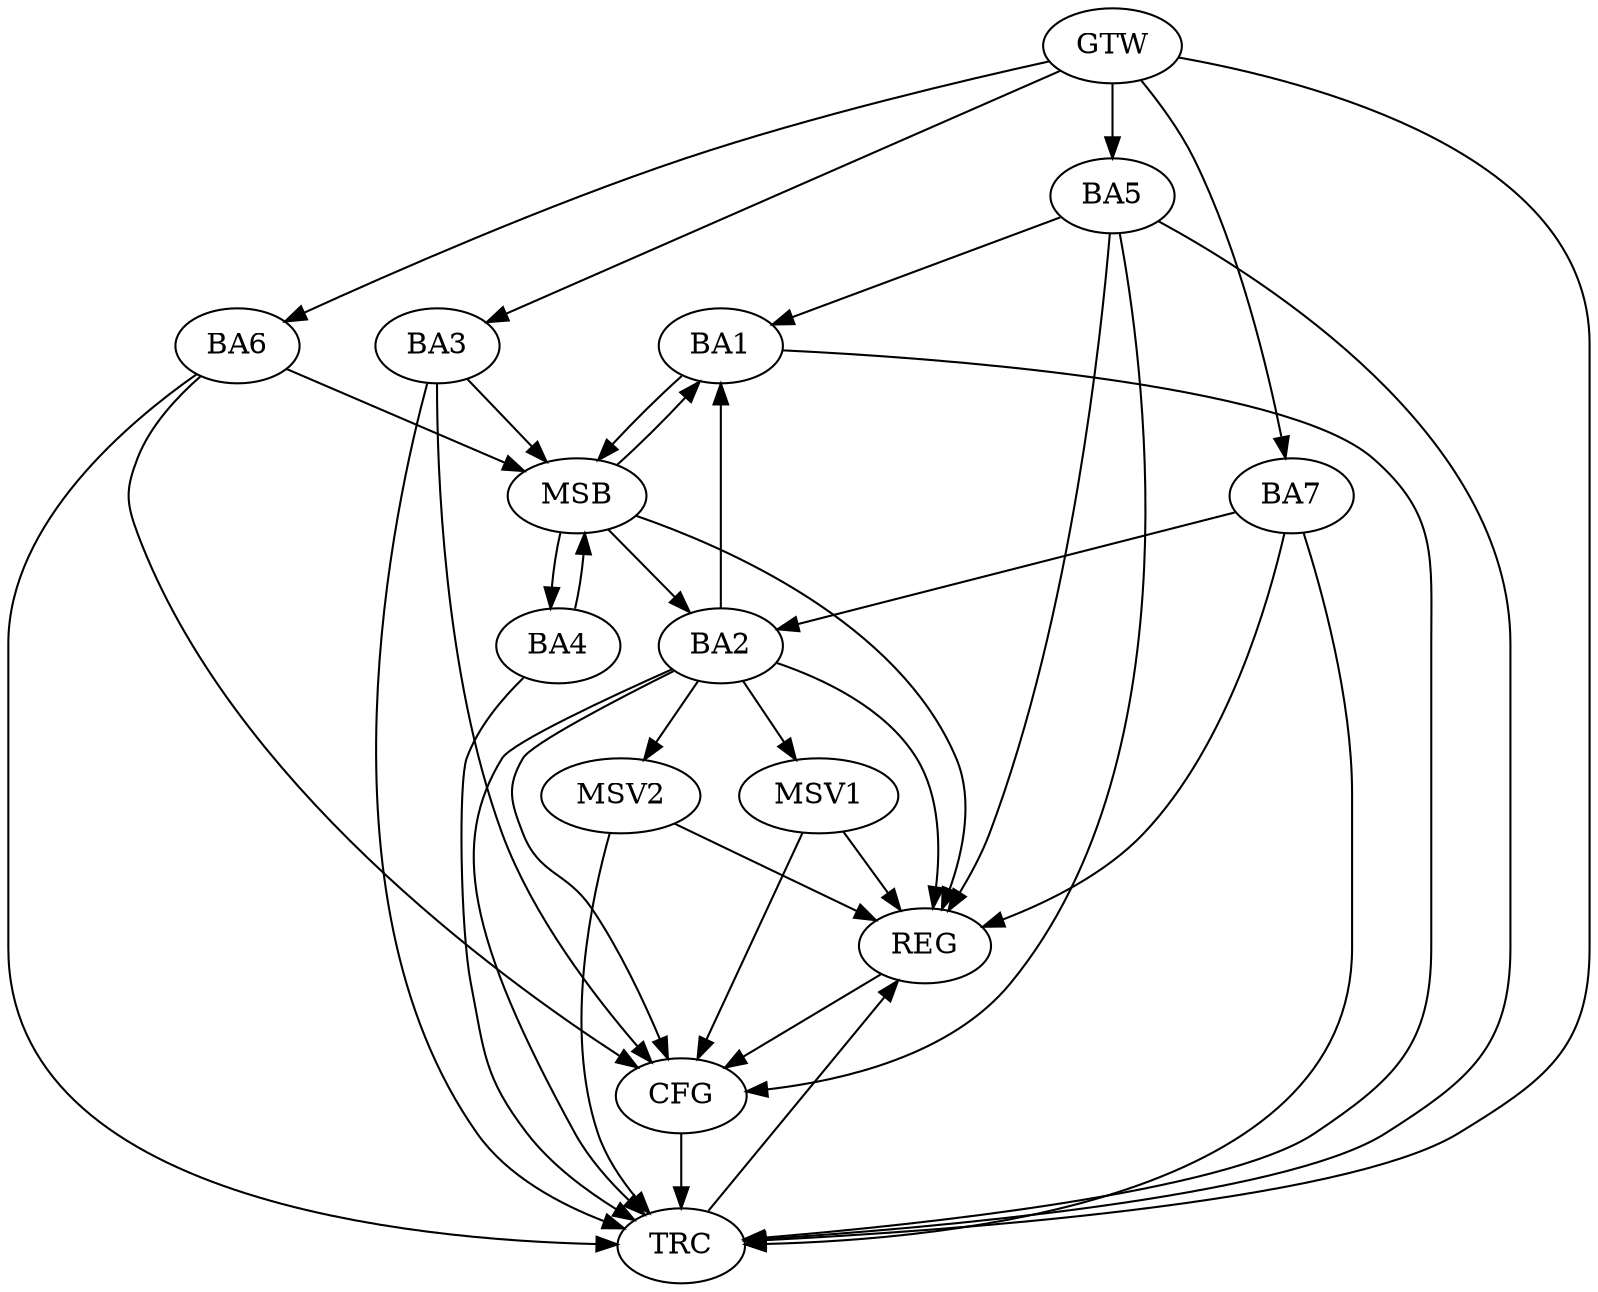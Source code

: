 strict digraph G {
  BA1 [ label="BA1" ];
  BA2 [ label="BA2" ];
  BA3 [ label="BA3" ];
  BA4 [ label="BA4" ];
  BA5 [ label="BA5" ];
  BA6 [ label="BA6" ];
  BA7 [ label="BA7" ];
  GTW [ label="GTW" ];
  REG [ label="REG" ];
  MSB [ label="MSB" ];
  CFG [ label="CFG" ];
  TRC [ label="TRC" ];
  MSV1 [ label="MSV1" ];
  MSV2 [ label="MSV2" ];
  BA2 -> BA1;
  BA5 -> BA1;
  BA7 -> BA2;
  GTW -> BA3;
  GTW -> BA5;
  GTW -> BA6;
  GTW -> BA7;
  BA2 -> REG;
  BA5 -> REG;
  BA7 -> REG;
  BA1 -> MSB;
  MSB -> BA2;
  MSB -> REG;
  BA3 -> MSB;
  BA4 -> MSB;
  MSB -> BA1;
  BA6 -> MSB;
  MSB -> BA4;
  BA6 -> CFG;
  BA2 -> CFG;
  BA3 -> CFG;
  BA5 -> CFG;
  REG -> CFG;
  BA1 -> TRC;
  BA2 -> TRC;
  BA3 -> TRC;
  BA4 -> TRC;
  BA5 -> TRC;
  BA6 -> TRC;
  BA7 -> TRC;
  GTW -> TRC;
  CFG -> TRC;
  TRC -> REG;
  BA2 -> MSV1;
  MSV1 -> REG;
  MSV1 -> CFG;
  BA2 -> MSV2;
  MSV2 -> REG;
  MSV2 -> TRC;
}
